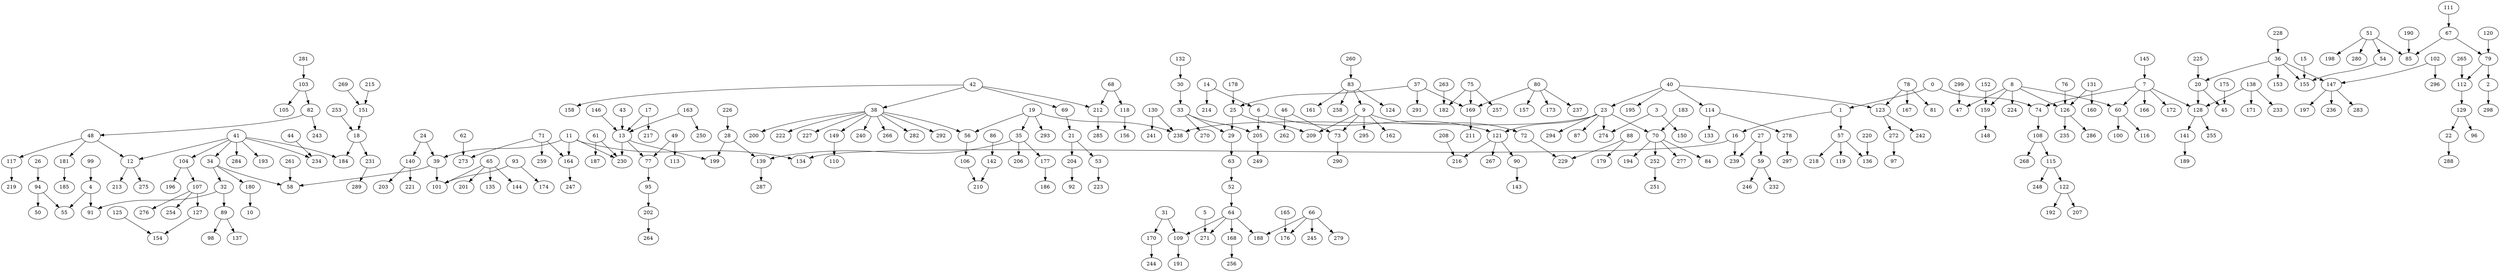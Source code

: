digraph my_graph {
0;
1;
74;
16;
57;
2;
298;
3;
150;
274;
4;
55;
91;
5;
271;
6;
121;
205;
7;
60;
128;
166;
172;
8;
47;
126;
159;
224;
9;
72;
73;
162;
209;
295;
11;
39;
134;
164;
230;
12;
213;
275;
13;
77;
199;
14;
214;
15;
155;
239;
17;
217;
18;
184;
231;
19;
35;
56;
238;
293;
20;
45;
21;
53;
204;
22;
288;
23;
70;
87;
294;
24;
140;
25;
29;
26;
94;
27;
59;
28;
139;
63;
30;
33;
31;
109;
170;
32;
89;
270;
34;
58;
180;
177;
206;
36;
147;
153;
37;
169;
291;
38;
149;
200;
222;
227;
240;
266;
282;
292;
101;
40;
114;
123;
195;
41;
104;
193;
234;
284;
42;
69;
158;
212;
43;
44;
46;
262;
48;
117;
181;
49;
113;
51;
54;
85;
198;
280;
52;
64;
223;
106;
119;
136;
218;
232;
246;
100;
116;
61;
187;
62;
273;
168;
188;
65;
135;
144;
201;
66;
176;
245;
279;
67;
79;
68;
118;
84;
194;
252;
277;
71;
259;
229;
290;
108;
75;
182;
257;
76;
95;
78;
81;
167;
112;
80;
157;
173;
237;
82;
243;
83;
124;
161;
86;
142;
88;
179;
98;
137;
90;
143;
93;
174;
50;
202;
99;
102;
296;
103;
105;
107;
196;
210;
127;
254;
276;
115;
268;
191;
111;
129;
133;
278;
122;
248;
219;
156;
120;
216;
267;
192;
207;
242;
272;
125;
154;
235;
286;
141;
255;
96;
130;
241;
131;
160;
132;
138;
171;
233;
287;
203;
221;
189;
145;
146;
197;
236;
283;
110;
151;
152;
148;
163;
250;
247;
165;
256;
211;
244;
175;
186;
178;
10;
185;
183;
190;
264;
92;
249;
208;
285;
215;
220;
225;
226;
228;
289;
251;
253;
260;
261;
263;
265;
269;
97;
297;
281;
299;
258;
0->1
0->74
1->16
1->57
2->298
3->150
3->274
4->55
4->91
5->271
6->121
6->205
7->60
7->74
7->128
7->166
7->172
8->47
8->60
8->126
8->159
8->224
9->72
9->73
9->162
9->209
9->295
11->39
11->134
11->164
11->230
12->213
12->275
13->77
13->199
13->230
14->6
14->214
15->155
16->134
16->239
17->13
17->217
18->184
18->231
19->35
19->56
19->238
19->293
20->45
20->128
21->53
21->204
22->288
23->70
23->87
23->121
23->238
23->274
23->294
24->39
24->140
25->29
25->209
26->94
27->59
27->239
28->139
28->199
29->63
30->33
31->109
31->170
32->89
32->91
33->29
33->205
33->270
34->32
34->58
34->180
35->139
35->177
35->206
36->20
36->147
36->153
36->155
37->25
37->169
37->291
38->56
38->149
38->200
38->222
38->227
38->240
38->266
38->282
38->292
39->58
39->101
40->23
40->114
40->123
40->195
41->12
41->34
41->104
41->184
41->193
41->234
41->284
42->38
42->69
42->158
42->212
43->13
44->234
46->73
46->262
48->12
48->117
48->181
49->77
49->113
51->54
51->85
51->198
51->280
52->64
53->223
54->155
56->106
57->119
57->136
57->218
59->232
59->246
60->100
60->116
61->187
61->230
62->273
63->52
64->109
64->168
64->188
64->271
65->101
65->135
65->144
65->201
66->176
66->188
66->245
66->279
67->79
67->85
68->118
68->212
69->21
70->84
70->194
70->252
70->277
71->164
71->259
71->273
72->229
73->290
74->108
75->169
75->182
75->257
76->126
77->95
78->81
78->123
78->167
79->2
79->112
80->157
80->169
80->173
80->237
82->48
82->243
83->9
83->124
83->161
86->142
88->179
88->229
89->98
89->137
90->143
93->101
93->174
94->50
94->55
95->202
99->4
102->147
102->296
103->82
103->105
104->107
104->196
106->210
107->127
107->254
107->276
108->115
108->268
109->191
111->67
112->129
114->133
114->278
115->122
115->248
117->219
118->156
120->79
121->90
121->216
121->267
122->192
122->207
123->242
123->272
125->154
126->235
126->286
127->154
128->141
128->255
129->22
129->96
130->238
130->241
131->126
131->160
132->30
138->128
138->171
138->233
139->287
140->203
140->221
141->189
142->210
145->7
146->13
147->197
147->236
147->283
149->110
151->18
152->159
159->148
163->13
163->250
164->247
165->176
168->256
169->211
170->244
175->45
177->186
178->25
180->10
181->185
183->70
190->85
202->264
204->92
205->249
208->216
212->285
215->151
220->136
225->20
226->28
228->36
231->289
252->251
253->18
260->83
261->58
263->182
265->112
269->151
272->97
278->297
281->103
299->47
83->258
}